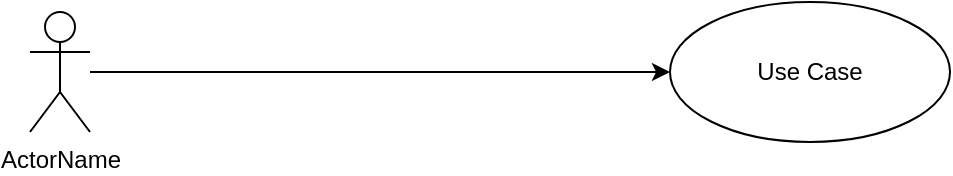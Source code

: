 <mxfile version="15.9.5" type="device"><diagram id="WYPLj42hyc4vgtoFjFn7" name="Page-1"><mxGraphModel dx="868" dy="450" grid="1" gridSize="10" guides="1" tooltips="1" connect="1" arrows="1" fold="1" page="1" pageScale="1" pageWidth="827" pageHeight="1169" math="0" shadow="0"><root><mxCell id="0"/><mxCell id="1" parent="0"/><mxCell id="BsPKYyQWmNjqOJTwCa_B-1" value="Use Case" style="ellipse;whiteSpace=wrap;html=1;" vertex="1" parent="1"><mxGeometry x="530" y="120" width="140" height="70" as="geometry"/></mxCell><mxCell id="BsPKYyQWmNjqOJTwCa_B-3" style="edgeStyle=orthogonalEdgeStyle;rounded=0;orthogonalLoop=1;jettySize=auto;html=1;entryX=0;entryY=0.5;entryDx=0;entryDy=0;" edge="1" parent="1" source="BsPKYyQWmNjqOJTwCa_B-2" target="BsPKYyQWmNjqOJTwCa_B-1"><mxGeometry relative="1" as="geometry"/></mxCell><mxCell id="BsPKYyQWmNjqOJTwCa_B-2" value="ActorName" style="shape=umlActor;html=1;verticalLabelPosition=bottom;verticalAlign=top;align=center;" vertex="1" parent="1"><mxGeometry x="210" y="125" width="30" height="60" as="geometry"/></mxCell></root></mxGraphModel></diagram></mxfile>